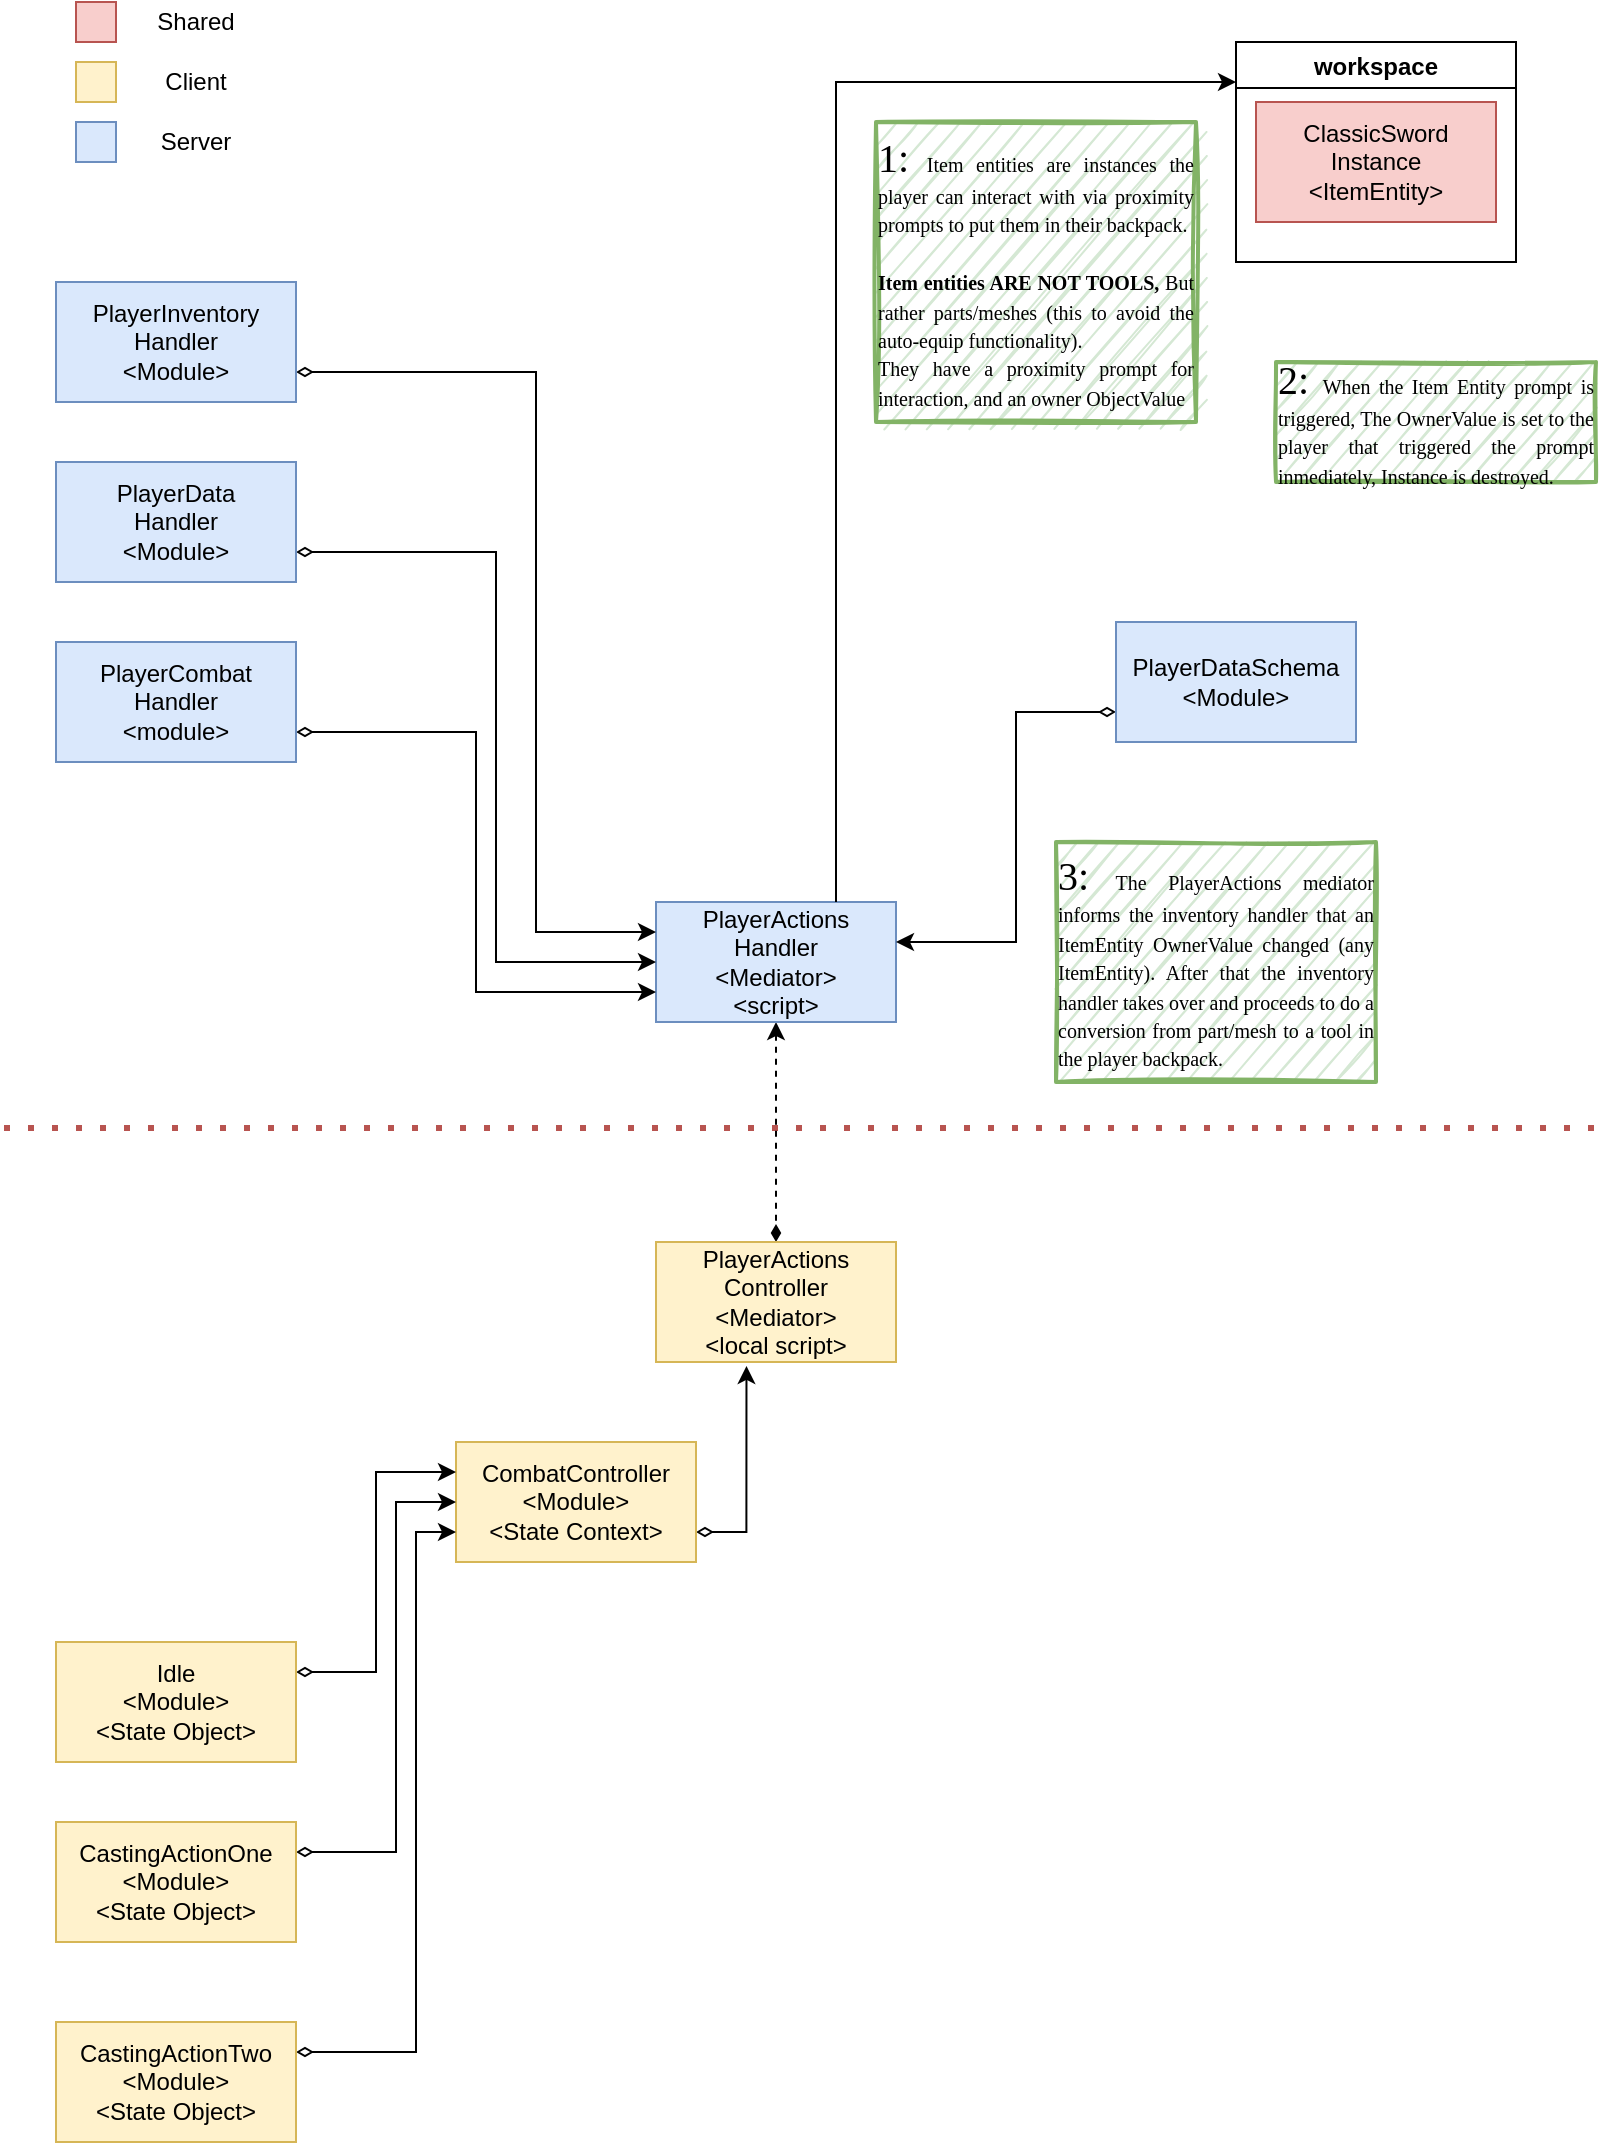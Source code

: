 <mxfile version="16.5.1" type="device"><diagram id="Z6jfJSrzuQ4yX9-g9692" name="Page-1"><mxGraphModel dx="918" dy="714" grid="1" gridSize="10" guides="1" tooltips="1" connect="1" arrows="1" fold="1" page="1" pageScale="1" pageWidth="827" pageHeight="1169" math="0" shadow="0"><root><mxCell id="0"/><mxCell id="1" parent="0"/><mxCell id="Fjjx5UUYG98W5dSUSR7U-34" value="" style="endArrow=none;dashed=1;html=1;dashPattern=1 3;strokeWidth=3;rounded=0;fillColor=#f8cecc;strokeColor=#b85450;" parent="1" edge="1"><mxGeometry width="50" height="50" relative="1" as="geometry"><mxPoint x="14" y="583" as="sourcePoint"/><mxPoint x="814" y="583" as="targetPoint"/></mxGeometry></mxCell><mxCell id="szC_LOHvMGctoN0sE_mr-33" style="edgeStyle=orthogonalEdgeStyle;rounded=0;orthogonalLoop=1;jettySize=auto;html=1;entryX=0.5;entryY=0;entryDx=0;entryDy=0;startArrow=classic;startFill=1;endArrow=diamondThin;endFill=1;dashed=1;" parent="1" source="szC_LOHvMGctoN0sE_mr-1" target="szC_LOHvMGctoN0sE_mr-2" edge="1"><mxGeometry relative="1" as="geometry"/></mxCell><mxCell id="szC_LOHvMGctoN0sE_mr-1" value="PlayerActions&lt;br&gt;Handler&lt;br&gt;&amp;lt;Mediator&amp;gt;&lt;br&gt;&amp;lt;script&amp;gt;" style="rounded=0;whiteSpace=wrap;html=1;fillColor=#dae8fc;strokeColor=#6c8ebf;" parent="1" vertex="1"><mxGeometry x="340" y="470" width="120" height="60" as="geometry"/></mxCell><mxCell id="szC_LOHvMGctoN0sE_mr-2" value="PlayerActions&lt;br&gt;Controller&lt;br&gt;&amp;lt;Mediator&amp;gt;&lt;br&gt;&amp;lt;local script&amp;gt;" style="rounded=0;whiteSpace=wrap;html=1;fillColor=#fff2cc;strokeColor=#d6b656;" parent="1" vertex="1"><mxGeometry x="340" y="640" width="120" height="60" as="geometry"/></mxCell><mxCell id="szC_LOHvMGctoN0sE_mr-54" style="edgeStyle=orthogonalEdgeStyle;rounded=0;orthogonalLoop=1;jettySize=auto;html=1;exitX=1;exitY=0.75;exitDx=0;exitDy=0;entryX=0.377;entryY=1.033;entryDx=0;entryDy=0;entryPerimeter=0;startArrow=diamondThin;startFill=0;endArrow=classic;endFill=1;" parent="1" source="szC_LOHvMGctoN0sE_mr-4" target="szC_LOHvMGctoN0sE_mr-2" edge="1"><mxGeometry relative="1" as="geometry"/></mxCell><mxCell id="szC_LOHvMGctoN0sE_mr-4" value="CombatController&lt;br&gt;&amp;lt;Module&amp;gt;&lt;br&gt;&amp;lt;State Context&amp;gt;" style="rounded=0;whiteSpace=wrap;html=1;fillColor=#fff2cc;strokeColor=#d6b656;" parent="1" vertex="1"><mxGeometry x="240" y="740" width="120" height="60" as="geometry"/></mxCell><mxCell id="szC_LOHvMGctoN0sE_mr-11" style="edgeStyle=orthogonalEdgeStyle;rounded=0;orthogonalLoop=1;jettySize=auto;html=1;exitX=1;exitY=0.25;exitDx=0;exitDy=0;entryX=0;entryY=0.25;entryDx=0;entryDy=0;startArrow=diamondThin;startFill=0;" parent="1" source="szC_LOHvMGctoN0sE_mr-5" target="szC_LOHvMGctoN0sE_mr-4" edge="1"><mxGeometry relative="1" as="geometry"/></mxCell><mxCell id="szC_LOHvMGctoN0sE_mr-5" value="Idle&lt;br&gt;&amp;lt;Module&amp;gt;&lt;br&gt;&amp;lt;State Object&amp;gt;" style="rounded=0;whiteSpace=wrap;html=1;fillColor=#fff2cc;strokeColor=#d6b656;" parent="1" vertex="1"><mxGeometry x="40" y="840" width="120" height="60" as="geometry"/></mxCell><mxCell id="szC_LOHvMGctoN0sE_mr-12" style="edgeStyle=orthogonalEdgeStyle;rounded=0;orthogonalLoop=1;jettySize=auto;html=1;exitX=1;exitY=0.25;exitDx=0;exitDy=0;entryX=0;entryY=0.5;entryDx=0;entryDy=0;startArrow=diamondThin;startFill=0;" parent="1" source="szC_LOHvMGctoN0sE_mr-6" target="szC_LOHvMGctoN0sE_mr-4" edge="1"><mxGeometry relative="1" as="geometry"><Array as="points"><mxPoint x="210" y="945"/><mxPoint x="210" y="770"/></Array></mxGeometry></mxCell><mxCell id="szC_LOHvMGctoN0sE_mr-6" value="CastingActionOne&lt;br&gt;&amp;lt;Module&amp;gt;&lt;br&gt;&amp;lt;State Object&amp;gt;" style="rounded=0;whiteSpace=wrap;html=1;fillColor=#fff2cc;strokeColor=#d6b656;" parent="1" vertex="1"><mxGeometry x="40" y="930" width="120" height="60" as="geometry"/></mxCell><mxCell id="szC_LOHvMGctoN0sE_mr-13" style="edgeStyle=orthogonalEdgeStyle;rounded=0;orthogonalLoop=1;jettySize=auto;html=1;exitX=1;exitY=0.25;exitDx=0;exitDy=0;entryX=0;entryY=0.75;entryDx=0;entryDy=0;startArrow=diamondThin;startFill=0;" parent="1" source="szC_LOHvMGctoN0sE_mr-7" target="szC_LOHvMGctoN0sE_mr-4" edge="1"><mxGeometry relative="1" as="geometry"><Array as="points"><mxPoint x="220" y="1045"/><mxPoint x="220" y="785"/></Array></mxGeometry></mxCell><mxCell id="szC_LOHvMGctoN0sE_mr-7" value="CastingActionTwo&lt;br&gt;&amp;lt;Module&amp;gt;&lt;br&gt;&amp;lt;State Object&amp;gt;" style="rounded=0;whiteSpace=wrap;html=1;fillColor=#fff2cc;strokeColor=#d6b656;" parent="1" vertex="1"><mxGeometry x="40" y="1030" width="120" height="60" as="geometry"/></mxCell><mxCell id="szC_LOHvMGctoN0sE_mr-29" style="edgeStyle=orthogonalEdgeStyle;rounded=0;orthogonalLoop=1;jettySize=auto;html=1;exitX=1;exitY=0.75;exitDx=0;exitDy=0;entryX=0;entryY=0.75;entryDx=0;entryDy=0;startArrow=diamondThin;startFill=0;" parent="1" source="szC_LOHvMGctoN0sE_mr-16" target="szC_LOHvMGctoN0sE_mr-1" edge="1"><mxGeometry relative="1" as="geometry"/></mxCell><mxCell id="szC_LOHvMGctoN0sE_mr-16" value="PlayerCombat&lt;br&gt;Handler&lt;br&gt;&amp;lt;module&amp;gt;" style="rounded=0;whiteSpace=wrap;html=1;fillColor=#dae8fc;strokeColor=#6c8ebf;" parent="1" vertex="1"><mxGeometry x="40" y="340" width="120" height="60" as="geometry"/></mxCell><mxCell id="szC_LOHvMGctoN0sE_mr-30" style="edgeStyle=orthogonalEdgeStyle;rounded=0;orthogonalLoop=1;jettySize=auto;html=1;exitX=1;exitY=0.75;exitDx=0;exitDy=0;entryX=0;entryY=0.5;entryDx=0;entryDy=0;startArrow=diamondThin;startFill=0;" parent="1" source="szC_LOHvMGctoN0sE_mr-18" target="szC_LOHvMGctoN0sE_mr-1" edge="1"><mxGeometry relative="1" as="geometry"><Array as="points"><mxPoint x="260" y="295"/><mxPoint x="260" y="500"/></Array></mxGeometry></mxCell><mxCell id="szC_LOHvMGctoN0sE_mr-18" value="PlayerData&lt;br&gt;Handler&lt;br&gt;&amp;lt;Module&amp;gt;" style="rounded=0;whiteSpace=wrap;html=1;fillColor=#dae8fc;strokeColor=#6c8ebf;" parent="1" vertex="1"><mxGeometry x="40" y="250" width="120" height="60" as="geometry"/></mxCell><mxCell id="szC_LOHvMGctoN0sE_mr-38" style="edgeStyle=orthogonalEdgeStyle;rounded=0;orthogonalLoop=1;jettySize=auto;html=1;exitX=0;exitY=0.75;exitDx=0;exitDy=0;entryX=1;entryY=0.333;entryDx=0;entryDy=0;startArrow=diamondThin;startFill=0;endArrow=classic;endFill=1;entryPerimeter=0;" parent="1" source="szC_LOHvMGctoN0sE_mr-23" target="szC_LOHvMGctoN0sE_mr-1" edge="1"><mxGeometry relative="1" as="geometry"><Array as="points"><mxPoint x="520" y="375"/><mxPoint x="520" y="490"/></Array></mxGeometry></mxCell><mxCell id="szC_LOHvMGctoN0sE_mr-23" value="PlayerDataSchema&lt;br&gt;&amp;lt;Module&amp;gt;" style="rounded=0;whiteSpace=wrap;html=1;fillColor=#dae8fc;strokeColor=#6c8ebf;" parent="1" vertex="1"><mxGeometry x="570" y="330" width="120" height="60" as="geometry"/></mxCell><mxCell id="szC_LOHvMGctoN0sE_mr-35" style="edgeStyle=orthogonalEdgeStyle;rounded=0;orthogonalLoop=1;jettySize=auto;html=1;exitX=1;exitY=0.75;exitDx=0;exitDy=0;entryX=0;entryY=0.25;entryDx=0;entryDy=0;startArrow=diamondThin;startFill=0;endArrow=classic;endFill=1;" parent="1" source="szC_LOHvMGctoN0sE_mr-34" target="szC_LOHvMGctoN0sE_mr-1" edge="1"><mxGeometry relative="1" as="geometry"><Array as="points"><mxPoint x="280" y="205"/><mxPoint x="280" y="485"/></Array></mxGeometry></mxCell><mxCell id="pdPCXYrjM0CnokLBa0sV-12" style="edgeStyle=orthogonalEdgeStyle;rounded=0;orthogonalLoop=1;jettySize=auto;html=1;entryX=0;entryY=0.182;entryDx=0;entryDy=0;exitX=0.75;exitY=0;exitDx=0;exitDy=0;entryPerimeter=0;" parent="1" source="szC_LOHvMGctoN0sE_mr-1" target="pdPCXYrjM0CnokLBa0sV-2" edge="1"><mxGeometry relative="1" as="geometry"><mxPoint x="440" y="450" as="sourcePoint"/></mxGeometry></mxCell><mxCell id="szC_LOHvMGctoN0sE_mr-34" value="PlayerInventory&lt;br&gt;Handler&lt;br&gt;&amp;lt;Module&amp;gt;" style="rounded=0;whiteSpace=wrap;html=1;fillColor=#dae8fc;strokeColor=#6c8ebf;" parent="1" vertex="1"><mxGeometry x="40" y="160" width="120" height="60" as="geometry"/></mxCell><mxCell id="szC_LOHvMGctoN0sE_mr-43" value="" style="rounded=0;whiteSpace=wrap;html=1;fillColor=#f8cecc;strokeColor=#b85450;" parent="1" vertex="1"><mxGeometry x="50" y="20" width="20" height="20" as="geometry"/></mxCell><mxCell id="szC_LOHvMGctoN0sE_mr-44" value="" style="rounded=0;whiteSpace=wrap;html=1;fillColor=#fff2cc;strokeColor=#d6b656;" parent="1" vertex="1"><mxGeometry x="50" y="50" width="20" height="20" as="geometry"/></mxCell><mxCell id="szC_LOHvMGctoN0sE_mr-45" value="" style="rounded=0;whiteSpace=wrap;html=1;fillColor=#dae8fc;strokeColor=#6c8ebf;" parent="1" vertex="1"><mxGeometry x="50" y="80" width="20" height="20" as="geometry"/></mxCell><mxCell id="szC_LOHvMGctoN0sE_mr-46" value="Client" style="text;html=1;strokeColor=none;fillColor=none;align=center;verticalAlign=middle;whiteSpace=wrap;rounded=0;" parent="1" vertex="1"><mxGeometry x="85" y="50" width="50" height="20" as="geometry"/></mxCell><mxCell id="szC_LOHvMGctoN0sE_mr-47" value="Shared" style="text;html=1;strokeColor=none;fillColor=none;align=center;verticalAlign=middle;whiteSpace=wrap;rounded=0;" parent="1" vertex="1"><mxGeometry x="85" y="20" width="50" height="20" as="geometry"/></mxCell><mxCell id="szC_LOHvMGctoN0sE_mr-48" value="Server" style="text;html=1;strokeColor=none;fillColor=none;align=center;verticalAlign=middle;whiteSpace=wrap;rounded=0;" parent="1" vertex="1"><mxGeometry x="85" y="80" width="50" height="20" as="geometry"/></mxCell><mxCell id="szC_LOHvMGctoN0sE_mr-67" value="&lt;div style=&quot;text-align: justify&quot;&gt;&lt;font face=&quot;Times New Roman&quot;&gt;&lt;span style=&quot;font-size: 20px&quot;&gt;1:&amp;nbsp;&lt;/span&gt;&lt;font style=&quot;font-size: 10px&quot;&gt;Item entities are instances the player can interact with via proximity prompts to put them in their backpack.&lt;br&gt;&lt;br&gt;&lt;b&gt;Item entities ARE NOT TOOLS,&lt;/b&gt;&amp;nbsp;But rather parts/meshes (this to avoid the auto-equip functionality).&lt;br&gt;They have a proximity prompt for interaction, and an owner ObjectValue&lt;/font&gt;&lt;/font&gt;&lt;/div&gt;" style="text;html=1;strokeColor=#82b366;fillColor=#d5e8d4;align=center;verticalAlign=middle;whiteSpace=wrap;rounded=0;sketch=1;strokeWidth=2;" parent="1" vertex="1"><mxGeometry x="450" y="80" width="160" height="150" as="geometry"/></mxCell><mxCell id="pdPCXYrjM0CnokLBa0sV-2" value="workspace" style="swimlane;" parent="1" vertex="1"><mxGeometry x="630" y="40" width="140" height="110" as="geometry"/></mxCell><mxCell id="pdPCXYrjM0CnokLBa0sV-1" value="ClassicSword Instance&lt;br&gt;&amp;lt;ItemEntity&amp;gt;" style="rounded=0;whiteSpace=wrap;html=1;fillColor=#f8cecc;strokeColor=#b85450;" parent="pdPCXYrjM0CnokLBa0sV-2" vertex="1"><mxGeometry x="10" y="30" width="120" height="60" as="geometry"/></mxCell><mxCell id="pdPCXYrjM0CnokLBa0sV-5" value="&lt;div style=&quot;text-align: justify&quot;&gt;&lt;font face=&quot;Times New Roman&quot;&gt;&lt;span style=&quot;font-size: 20px&quot;&gt;2: &lt;/span&gt;&lt;span style=&quot;font-size: 10px&quot;&gt;When the Item Entity prompt is triggered, The OwnerValue is set to the player that triggered the prompt inmediately, Instance is destroyed.&lt;/span&gt;&lt;/font&gt;&lt;/div&gt;" style="text;html=1;strokeColor=#82b366;fillColor=#d5e8d4;align=center;verticalAlign=middle;whiteSpace=wrap;rounded=0;sketch=1;strokeWidth=2;" parent="1" vertex="1"><mxGeometry x="650" y="200" width="160" height="60" as="geometry"/></mxCell><mxCell id="pdPCXYrjM0CnokLBa0sV-13" value="&lt;div style=&quot;text-align: justify&quot;&gt;&lt;font face=&quot;Times New Roman&quot;&gt;&lt;span style=&quot;font-size: 20px&quot;&gt;3: &lt;/span&gt;&lt;span style=&quot;font-size: 10px&quot;&gt;The PlayerActions mediator informs the inventory handler that an ItemEntity OwnerValue changed (any ItemEntity). After that the inventory handler takes over and proceeds to do a conversion from part/mesh to a tool in the player backpack.&amp;nbsp;&lt;/span&gt;&lt;/font&gt;&lt;/div&gt;" style="text;html=1;strokeColor=#82b366;fillColor=#d5e8d4;align=center;verticalAlign=middle;whiteSpace=wrap;rounded=0;sketch=1;strokeWidth=2;" parent="1" vertex="1"><mxGeometry x="540" y="440" width="160" height="120" as="geometry"/></mxCell></root></mxGraphModel></diagram></mxfile>